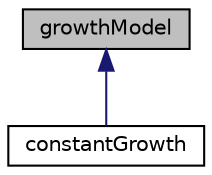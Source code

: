 digraph "growthModel"
{
  bgcolor="transparent";
  edge [fontname="Helvetica",fontsize="10",labelfontname="Helvetica",labelfontsize="10"];
  node [fontname="Helvetica",fontsize="10",shape=record];
  Node0 [label="growthModel",height=0.2,width=0.4,color="black", fillcolor="grey75", style="filled", fontcolor="black"];
  Node0 -> Node1 [dir="back",color="midnightblue",fontsize="10",style="solid",fontname="Helvetica"];
  Node1 [label="constantGrowth",height=0.2,width=0.4,color="black",URL="$a02200.html",tooltip="Constant growth model. The value of the constant is read from dictionary or assumed equal to 1..."];
}
